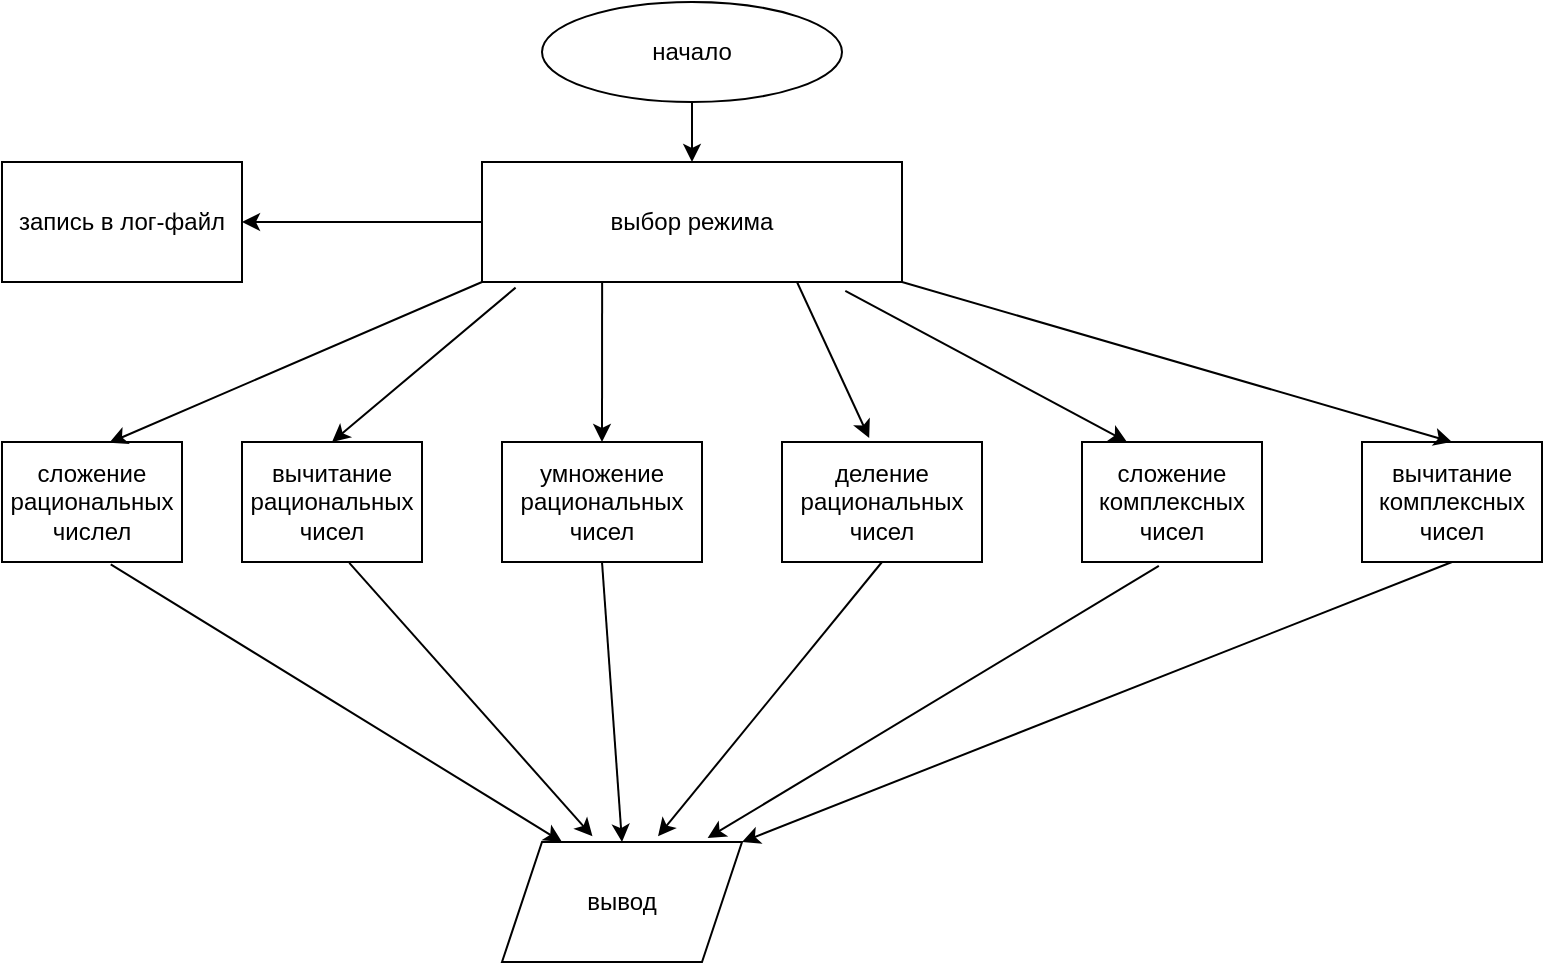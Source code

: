 <mxfile>
    <diagram id="K5NK6OjhDQvFqNrMUYwU" name="Страница 1">
        <mxGraphModel dx="734" dy="400" grid="1" gridSize="10" guides="1" tooltips="1" connect="1" arrows="1" fold="1" page="1" pageScale="1" pageWidth="827" pageHeight="1169" math="0" shadow="0">
            <root>
                <mxCell id="0"/>
                <mxCell id="1" parent="0"/>
                <mxCell id="4" value="" style="edgeStyle=none;html=1;" edge="1" parent="1" source="2" target="3">
                    <mxGeometry relative="1" as="geometry"/>
                </mxCell>
                <mxCell id="2" value="начало" style="ellipse;whiteSpace=wrap;html=1;" vertex="1" parent="1">
                    <mxGeometry x="300" y="10" width="150" height="50" as="geometry"/>
                </mxCell>
                <mxCell id="19" style="edgeStyle=none;html=1;exitX=0;exitY=0.5;exitDx=0;exitDy=0;entryX=1;entryY=0.5;entryDx=0;entryDy=0;" edge="1" parent="1" source="3" target="18">
                    <mxGeometry relative="1" as="geometry"/>
                </mxCell>
                <mxCell id="3" value="выбор режима" style="rounded=0;whiteSpace=wrap;html=1;" vertex="1" parent="1">
                    <mxGeometry x="270" y="90" width="210" height="60" as="geometry"/>
                </mxCell>
                <mxCell id="5" value="вычитание рациональных чисел" style="rounded=0;whiteSpace=wrap;html=1;" vertex="1" parent="1">
                    <mxGeometry x="150" y="230" width="90" height="60" as="geometry"/>
                </mxCell>
                <mxCell id="6" value="умножение рациональных чисел" style="rounded=0;whiteSpace=wrap;html=1;" vertex="1" parent="1">
                    <mxGeometry x="280" y="230" width="100" height="60" as="geometry"/>
                </mxCell>
                <mxCell id="7" value="деление рациональных чисел" style="rounded=0;whiteSpace=wrap;html=1;" vertex="1" parent="1">
                    <mxGeometry x="420" y="230" width="100" height="60" as="geometry"/>
                </mxCell>
                <mxCell id="8" value="сложение комплексных чисел" style="rounded=0;whiteSpace=wrap;html=1;" vertex="1" parent="1">
                    <mxGeometry x="570" y="230" width="90" height="60" as="geometry"/>
                </mxCell>
                <mxCell id="9" value="вычитание комплексных чисел" style="rounded=0;whiteSpace=wrap;html=1;" vertex="1" parent="1">
                    <mxGeometry x="710" y="230" width="90" height="60" as="geometry"/>
                </mxCell>
                <mxCell id="11" value="сложение рациональных числел" style="rounded=0;whiteSpace=wrap;html=1;" vertex="1" parent="1">
                    <mxGeometry x="30" y="230" width="90" height="60" as="geometry"/>
                </mxCell>
                <mxCell id="12" value="" style="endArrow=classic;html=1;entryX=0.596;entryY=0.007;entryDx=0;entryDy=0;entryPerimeter=0;" edge="1" parent="1" target="11">
                    <mxGeometry width="50" height="50" relative="1" as="geometry">
                        <mxPoint x="270" y="150" as="sourcePoint"/>
                        <mxPoint x="320" y="100" as="targetPoint"/>
                    </mxGeometry>
                </mxCell>
                <mxCell id="13" value="" style="endArrow=classic;html=1;entryX=0.5;entryY=0;entryDx=0;entryDy=0;exitX=0.08;exitY=1.047;exitDx=0;exitDy=0;exitPerimeter=0;" edge="1" parent="1" source="3" target="5">
                    <mxGeometry width="50" height="50" relative="1" as="geometry">
                        <mxPoint x="270" y="210" as="sourcePoint"/>
                        <mxPoint x="320" y="160" as="targetPoint"/>
                    </mxGeometry>
                </mxCell>
                <mxCell id="14" value="" style="endArrow=classic;html=1;exitX=0.286;exitY=0.993;exitDx=0;exitDy=0;exitPerimeter=0;entryX=0.5;entryY=0;entryDx=0;entryDy=0;" edge="1" parent="1" source="3" target="6">
                    <mxGeometry width="50" height="50" relative="1" as="geometry">
                        <mxPoint x="120" y="120" as="sourcePoint"/>
                        <mxPoint x="170" y="70" as="targetPoint"/>
                    </mxGeometry>
                </mxCell>
                <mxCell id="15" value="" style="endArrow=classic;html=1;exitX=0.75;exitY=1;exitDx=0;exitDy=0;entryX=0.436;entryY=-0.033;entryDx=0;entryDy=0;entryPerimeter=0;" edge="1" parent="1" source="3" target="7">
                    <mxGeometry width="50" height="50" relative="1" as="geometry">
                        <mxPoint x="180" y="120" as="sourcePoint"/>
                        <mxPoint x="230" y="70" as="targetPoint"/>
                    </mxGeometry>
                </mxCell>
                <mxCell id="16" value="" style="endArrow=classic;html=1;exitX=0.865;exitY=1.073;exitDx=0;exitDy=0;exitPerimeter=0;entryX=0.25;entryY=0;entryDx=0;entryDy=0;" edge="1" parent="1" source="3" target="8">
                    <mxGeometry width="50" height="50" relative="1" as="geometry">
                        <mxPoint x="540" y="150" as="sourcePoint"/>
                        <mxPoint x="590" y="100" as="targetPoint"/>
                    </mxGeometry>
                </mxCell>
                <mxCell id="17" value="" style="endArrow=classic;html=1;exitX=1;exitY=1;exitDx=0;exitDy=0;entryX=0.5;entryY=0;entryDx=0;entryDy=0;" edge="1" parent="1" source="3" target="9">
                    <mxGeometry width="50" height="50" relative="1" as="geometry">
                        <mxPoint x="570" y="160" as="sourcePoint"/>
                        <mxPoint x="620" y="110" as="targetPoint"/>
                    </mxGeometry>
                </mxCell>
                <mxCell id="18" value="запись в лог-файл" style="rounded=0;whiteSpace=wrap;html=1;" vertex="1" parent="1">
                    <mxGeometry x="30" y="90" width="120" height="60" as="geometry"/>
                </mxCell>
                <mxCell id="21" value="" style="endArrow=classic;html=1;exitX=0.604;exitY=1.02;exitDx=0;exitDy=0;exitPerimeter=0;entryX=0.25;entryY=0;entryDx=0;entryDy=0;" edge="1" parent="1" source="11" target="23">
                    <mxGeometry width="50" height="50" relative="1" as="geometry">
                        <mxPoint x="170" y="370" as="sourcePoint"/>
                        <mxPoint x="225.35" y="416.82" as="targetPoint"/>
                    </mxGeometry>
                </mxCell>
                <mxCell id="22" value="" style="endArrow=classic;html=1;exitX=0.596;exitY=1.007;exitDx=0;exitDy=0;exitPerimeter=0;entryX=0.377;entryY=-0.047;entryDx=0;entryDy=0;entryPerimeter=0;" edge="1" parent="1" source="5" target="23">
                    <mxGeometry width="50" height="50" relative="1" as="geometry">
                        <mxPoint x="300" y="360" as="sourcePoint"/>
                        <mxPoint x="277.5" y="420" as="targetPoint"/>
                    </mxGeometry>
                </mxCell>
                <mxCell id="23" value="вывод" style="shape=parallelogram;perimeter=parallelogramPerimeter;whiteSpace=wrap;html=1;fixedSize=1;" vertex="1" parent="1">
                    <mxGeometry x="280" y="430" width="120" height="60" as="geometry"/>
                </mxCell>
                <mxCell id="24" value="" style="endArrow=classic;html=1;exitX=0.5;exitY=1;exitDx=0;exitDy=0;entryX=0.5;entryY=0;entryDx=0;entryDy=0;" edge="1" parent="1" source="6" target="23">
                    <mxGeometry width="50" height="50" relative="1" as="geometry">
                        <mxPoint x="330" y="380" as="sourcePoint"/>
                        <mxPoint x="380" y="330" as="targetPoint"/>
                    </mxGeometry>
                </mxCell>
                <mxCell id="25" value="" style="endArrow=classic;html=1;exitX=0.5;exitY=1;exitDx=0;exitDy=0;entryX=0.65;entryY=-0.047;entryDx=0;entryDy=0;entryPerimeter=0;" edge="1" parent="1" source="7" target="23">
                    <mxGeometry width="50" height="50" relative="1" as="geometry">
                        <mxPoint x="440" y="370" as="sourcePoint"/>
                        <mxPoint x="490" y="320" as="targetPoint"/>
                    </mxGeometry>
                </mxCell>
                <mxCell id="26" value="" style="endArrow=classic;html=1;exitX=0.427;exitY=1.033;exitDx=0;exitDy=0;exitPerimeter=0;entryX=0.857;entryY=-0.033;entryDx=0;entryDy=0;entryPerimeter=0;" edge="1" parent="1" source="8" target="23">
                    <mxGeometry width="50" height="50" relative="1" as="geometry">
                        <mxPoint x="530" y="410" as="sourcePoint"/>
                        <mxPoint x="580" y="360" as="targetPoint"/>
                    </mxGeometry>
                </mxCell>
                <mxCell id="27" value="" style="endArrow=classic;html=1;exitX=0.5;exitY=1;exitDx=0;exitDy=0;entryX=1;entryY=0;entryDx=0;entryDy=0;" edge="1" parent="1" source="9" target="23">
                    <mxGeometry width="50" height="50" relative="1" as="geometry">
                        <mxPoint x="670" y="420" as="sourcePoint"/>
                        <mxPoint x="720" y="370" as="targetPoint"/>
                    </mxGeometry>
                </mxCell>
            </root>
        </mxGraphModel>
    </diagram>
</mxfile>